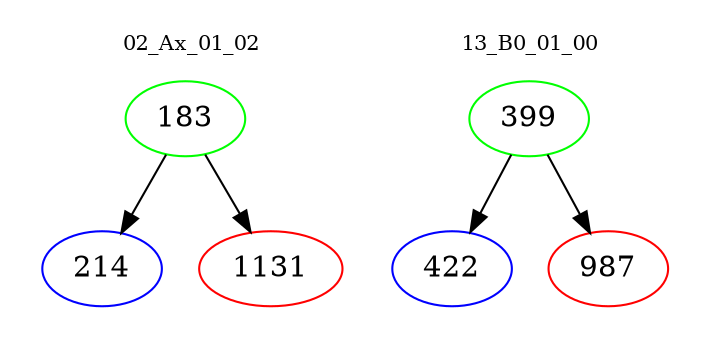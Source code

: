 digraph{
subgraph cluster_0 {
color = white
label = "02_Ax_01_02";
fontsize=10;
T0_183 [label="183", color="green"]
T0_183 -> T0_214 [color="black"]
T0_214 [label="214", color="blue"]
T0_183 -> T0_1131 [color="black"]
T0_1131 [label="1131", color="red"]
}
subgraph cluster_1 {
color = white
label = "13_B0_01_00";
fontsize=10;
T1_399 [label="399", color="green"]
T1_399 -> T1_422 [color="black"]
T1_422 [label="422", color="blue"]
T1_399 -> T1_987 [color="black"]
T1_987 [label="987", color="red"]
}
}
